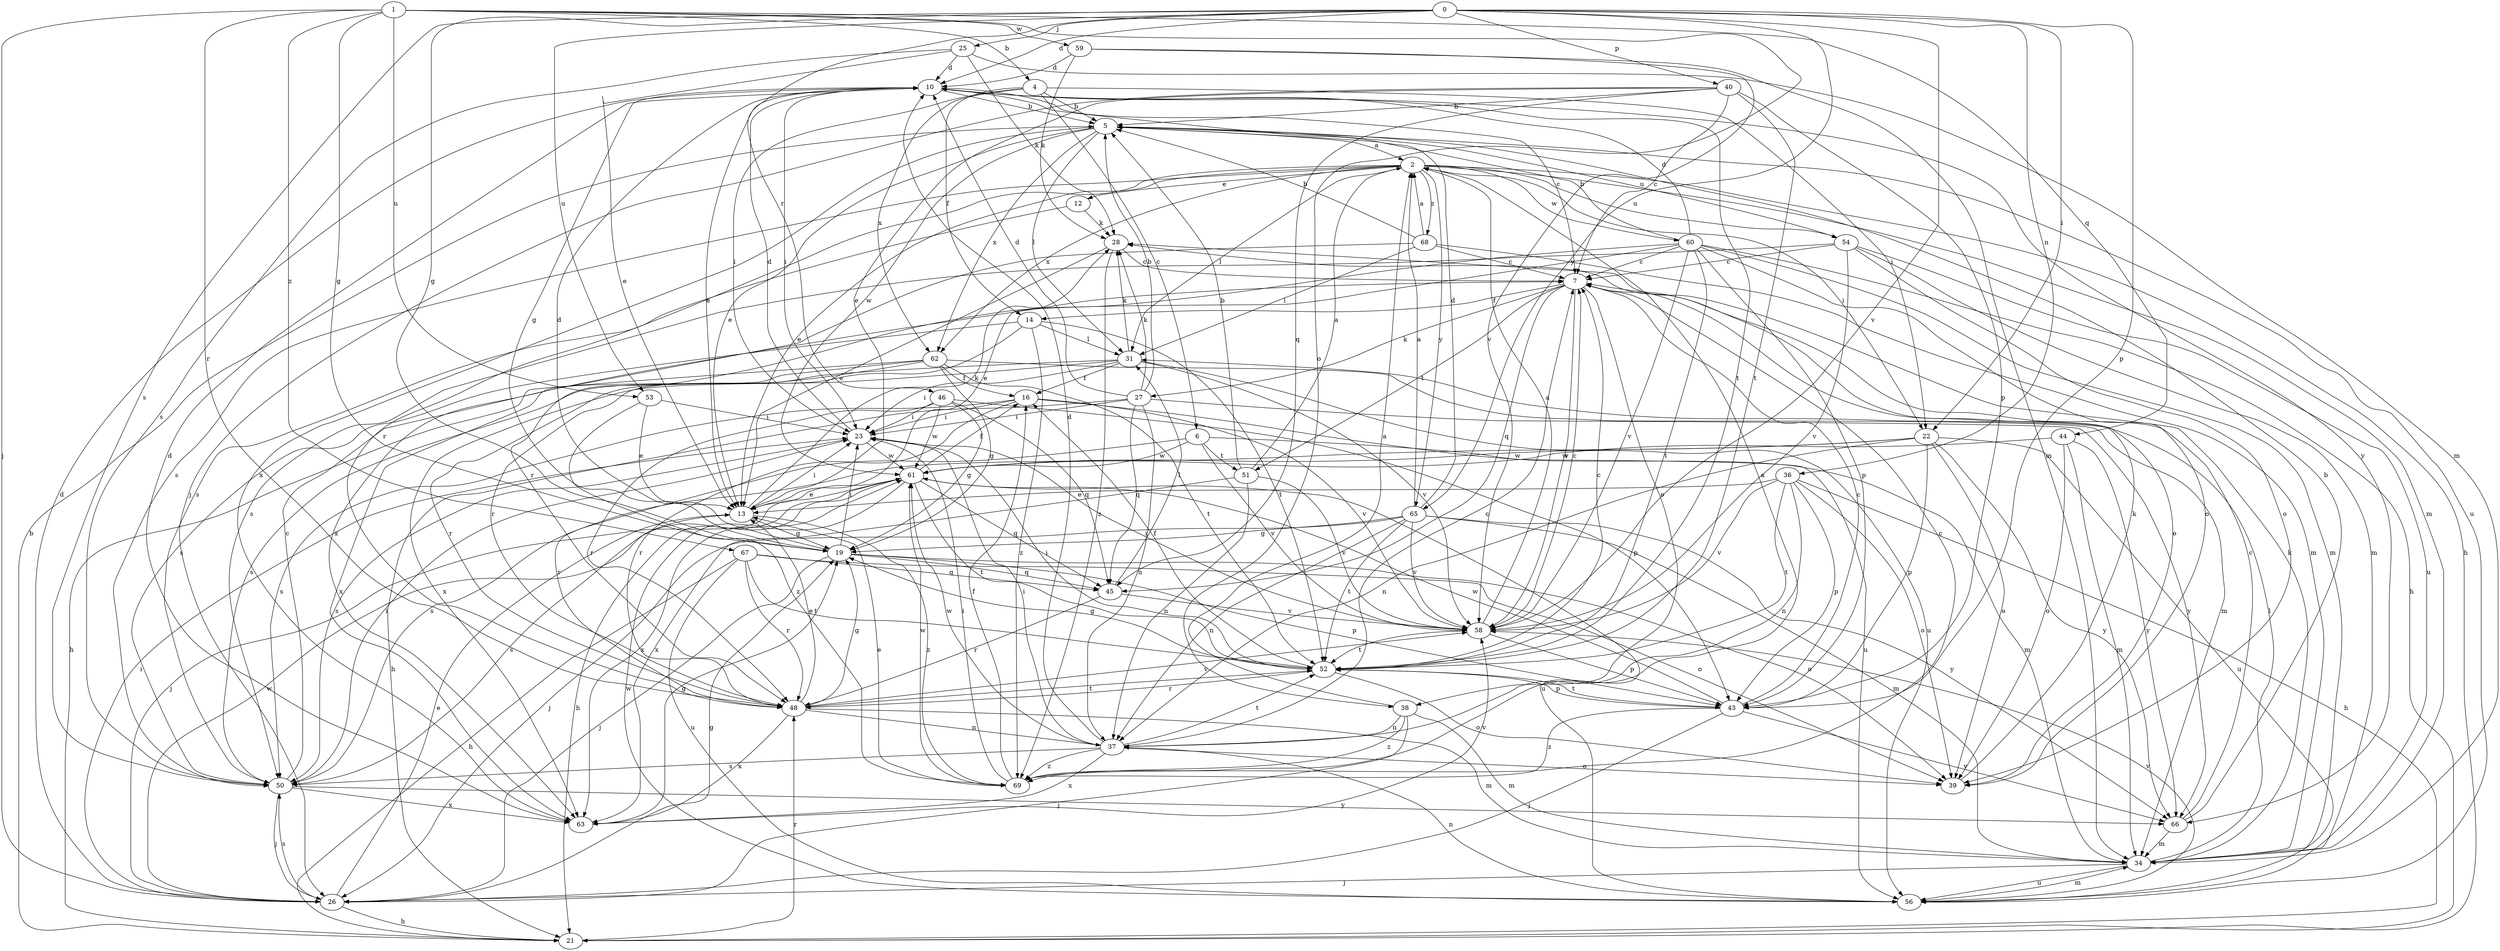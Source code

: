 strict digraph  {
0;
1;
2;
4;
5;
6;
7;
10;
12;
13;
14;
16;
19;
21;
22;
23;
25;
26;
27;
28;
31;
34;
36;
37;
38;
39;
40;
43;
44;
45;
46;
48;
50;
51;
52;
53;
54;
56;
58;
59;
60;
61;
62;
63;
65;
66;
67;
68;
69;
0 -> 10  [label=d];
0 -> 19  [label=g];
0 -> 22  [label=i];
0 -> 25  [label=j];
0 -> 36  [label=n];
0 -> 40  [label=p];
0 -> 43  [label=p];
0 -> 46  [label=r];
0 -> 50  [label=s];
0 -> 53  [label=u];
0 -> 58  [label=v];
0 -> 65  [label=y];
1 -> 4  [label=b];
1 -> 19  [label=g];
1 -> 26  [label=j];
1 -> 38  [label=o];
1 -> 44  [label=q];
1 -> 48  [label=r];
1 -> 53  [label=u];
1 -> 59  [label=w];
1 -> 67  [label=z];
2 -> 12  [label=e];
2 -> 13  [label=e];
2 -> 21  [label=h];
2 -> 22  [label=i];
2 -> 31  [label=l];
2 -> 34  [label=m];
2 -> 48  [label=r];
2 -> 50  [label=s];
2 -> 54  [label=u];
2 -> 60  [label=w];
2 -> 62  [label=x];
2 -> 65  [label=y];
2 -> 68  [label=z];
4 -> 5  [label=b];
4 -> 6  [label=c];
4 -> 14  [label=f];
4 -> 22  [label=i];
4 -> 23  [label=i];
4 -> 62  [label=x];
5 -> 2  [label=a];
5 -> 13  [label=e];
5 -> 31  [label=l];
5 -> 54  [label=u];
5 -> 56  [label=u];
5 -> 61  [label=w];
5 -> 62  [label=x];
5 -> 63  [label=x];
6 -> 34  [label=m];
6 -> 48  [label=r];
6 -> 51  [label=t];
6 -> 58  [label=v];
6 -> 61  [label=w];
7 -> 14  [label=f];
7 -> 27  [label=k];
7 -> 38  [label=o];
7 -> 39  [label=o];
7 -> 45  [label=q];
7 -> 51  [label=t];
7 -> 58  [label=v];
10 -> 5  [label=b];
10 -> 7  [label=c];
10 -> 13  [label=e];
10 -> 19  [label=g];
10 -> 23  [label=i];
10 -> 52  [label=t];
10 -> 66  [label=y];
12 -> 28  [label=k];
12 -> 50  [label=s];
13 -> 19  [label=g];
13 -> 23  [label=i];
13 -> 28  [label=k];
13 -> 50  [label=s];
13 -> 69  [label=z];
14 -> 31  [label=l];
14 -> 48  [label=r];
14 -> 50  [label=s];
14 -> 52  [label=t];
14 -> 69  [label=z];
16 -> 23  [label=i];
16 -> 48  [label=r];
16 -> 50  [label=s];
16 -> 56  [label=u];
16 -> 58  [label=v];
19 -> 10  [label=d];
19 -> 23  [label=i];
19 -> 26  [label=j];
19 -> 39  [label=o];
19 -> 43  [label=p];
19 -> 45  [label=q];
21 -> 5  [label=b];
21 -> 48  [label=r];
22 -> 37  [label=n];
22 -> 39  [label=o];
22 -> 43  [label=p];
22 -> 50  [label=s];
22 -> 56  [label=u];
22 -> 61  [label=w];
22 -> 66  [label=y];
23 -> 10  [label=d];
23 -> 50  [label=s];
23 -> 61  [label=w];
25 -> 10  [label=d];
25 -> 13  [label=e];
25 -> 28  [label=k];
25 -> 34  [label=m];
25 -> 50  [label=s];
26 -> 10  [label=d];
26 -> 13  [label=e];
26 -> 19  [label=g];
26 -> 21  [label=h];
26 -> 23  [label=i];
26 -> 50  [label=s];
26 -> 61  [label=w];
27 -> 5  [label=b];
27 -> 10  [label=d];
27 -> 21  [label=h];
27 -> 23  [label=i];
27 -> 28  [label=k];
27 -> 37  [label=n];
27 -> 45  [label=q];
27 -> 66  [label=y];
28 -> 7  [label=c];
28 -> 13  [label=e];
28 -> 69  [label=z];
31 -> 16  [label=f];
31 -> 23  [label=i];
31 -> 28  [label=k];
31 -> 50  [label=s];
31 -> 56  [label=u];
31 -> 58  [label=v];
31 -> 63  [label=x];
34 -> 26  [label=j];
34 -> 28  [label=k];
34 -> 31  [label=l];
34 -> 56  [label=u];
36 -> 13  [label=e];
36 -> 21  [label=h];
36 -> 37  [label=n];
36 -> 39  [label=o];
36 -> 43  [label=p];
36 -> 52  [label=t];
36 -> 58  [label=v];
37 -> 7  [label=c];
37 -> 10  [label=d];
37 -> 23  [label=i];
37 -> 39  [label=o];
37 -> 50  [label=s];
37 -> 52  [label=t];
37 -> 61  [label=w];
37 -> 63  [label=x];
37 -> 69  [label=z];
38 -> 2  [label=a];
38 -> 26  [label=j];
38 -> 34  [label=m];
38 -> 37  [label=n];
38 -> 69  [label=z];
39 -> 28  [label=k];
40 -> 5  [label=b];
40 -> 7  [label=c];
40 -> 13  [label=e];
40 -> 26  [label=j];
40 -> 43  [label=p];
40 -> 45  [label=q];
40 -> 52  [label=t];
43 -> 7  [label=c];
43 -> 26  [label=j];
43 -> 52  [label=t];
43 -> 61  [label=w];
43 -> 66  [label=y];
43 -> 69  [label=z];
44 -> 34  [label=m];
44 -> 39  [label=o];
44 -> 61  [label=w];
44 -> 66  [label=y];
45 -> 31  [label=l];
45 -> 48  [label=r];
45 -> 58  [label=v];
46 -> 19  [label=g];
46 -> 23  [label=i];
46 -> 43  [label=p];
46 -> 45  [label=q];
46 -> 48  [label=r];
46 -> 61  [label=w];
48 -> 13  [label=e];
48 -> 19  [label=g];
48 -> 34  [label=m];
48 -> 37  [label=n];
48 -> 52  [label=t];
48 -> 58  [label=v];
48 -> 63  [label=x];
50 -> 7  [label=c];
50 -> 23  [label=i];
50 -> 26  [label=j];
50 -> 63  [label=x];
50 -> 66  [label=y];
51 -> 2  [label=a];
51 -> 5  [label=b];
51 -> 37  [label=n];
51 -> 58  [label=v];
51 -> 63  [label=x];
52 -> 7  [label=c];
52 -> 16  [label=f];
52 -> 19  [label=g];
52 -> 23  [label=i];
52 -> 39  [label=o];
52 -> 43  [label=p];
52 -> 48  [label=r];
53 -> 13  [label=e];
53 -> 23  [label=i];
53 -> 69  [label=z];
54 -> 7  [label=c];
54 -> 34  [label=m];
54 -> 39  [label=o];
54 -> 50  [label=s];
54 -> 56  [label=u];
54 -> 58  [label=v];
56 -> 34  [label=m];
56 -> 37  [label=n];
56 -> 58  [label=v];
56 -> 61  [label=w];
58 -> 2  [label=a];
58 -> 7  [label=c];
58 -> 23  [label=i];
58 -> 43  [label=p];
58 -> 52  [label=t];
59 -> 10  [label=d];
59 -> 28  [label=k];
59 -> 34  [label=m];
59 -> 58  [label=v];
60 -> 5  [label=b];
60 -> 7  [label=c];
60 -> 10  [label=d];
60 -> 13  [label=e];
60 -> 21  [label=h];
60 -> 34  [label=m];
60 -> 39  [label=o];
60 -> 43  [label=p];
60 -> 48  [label=r];
60 -> 52  [label=t];
60 -> 58  [label=v];
61 -> 13  [label=e];
61 -> 16  [label=f];
61 -> 21  [label=h];
61 -> 26  [label=j];
61 -> 45  [label=q];
61 -> 52  [label=t];
61 -> 56  [label=u];
61 -> 63  [label=x];
62 -> 16  [label=f];
62 -> 19  [label=g];
62 -> 21  [label=h];
62 -> 34  [label=m];
62 -> 48  [label=r];
62 -> 52  [label=t];
62 -> 63  [label=x];
63 -> 10  [label=d];
63 -> 19  [label=g];
63 -> 58  [label=v];
65 -> 2  [label=a];
65 -> 10  [label=d];
65 -> 19  [label=g];
65 -> 26  [label=j];
65 -> 34  [label=m];
65 -> 37  [label=n];
65 -> 52  [label=t];
65 -> 58  [label=v];
65 -> 66  [label=y];
66 -> 5  [label=b];
66 -> 7  [label=c];
66 -> 34  [label=m];
67 -> 21  [label=h];
67 -> 39  [label=o];
67 -> 45  [label=q];
67 -> 48  [label=r];
67 -> 52  [label=t];
67 -> 56  [label=u];
68 -> 2  [label=a];
68 -> 5  [label=b];
68 -> 7  [label=c];
68 -> 31  [label=l];
68 -> 34  [label=m];
68 -> 63  [label=x];
69 -> 2  [label=a];
69 -> 7  [label=c];
69 -> 13  [label=e];
69 -> 16  [label=f];
69 -> 23  [label=i];
69 -> 61  [label=w];
}
